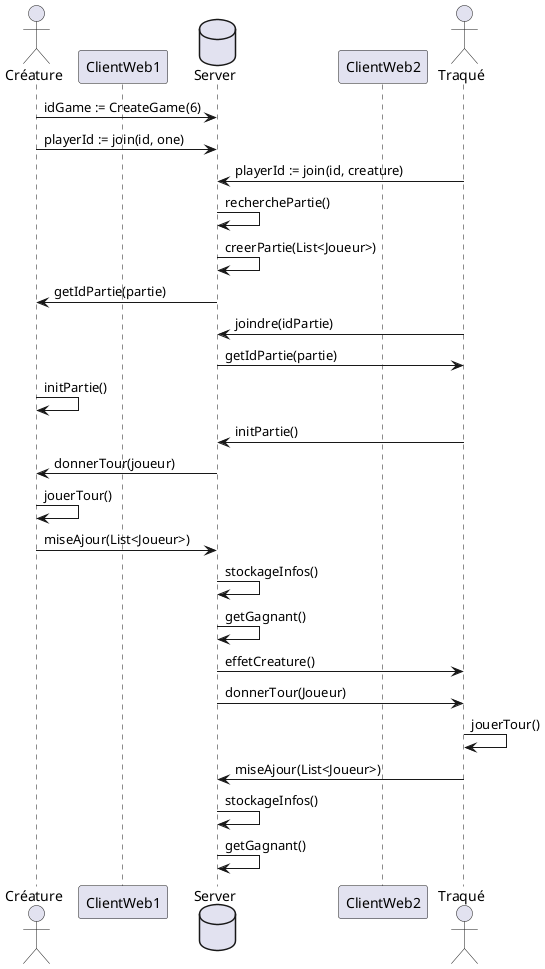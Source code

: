 @startuml

actor Créature
participant ClientWeb1
database Server
participant ClientWeb2
actor Traqué

Créature -> Server : idGame := CreateGame(6)
Créature -> Server : playerId := join(id, one)
Traqué -> Server : playerId := join(id, creature)

Server -> Server : recherchePartie()
Server -> Server : creerPartie(List<Joueur>)
Server -> Créature : getIdPartie(partie)
Traqué -> Server : joindre(idPartie)
Server -> Traqué : getIdPartie(partie)
Créature -> Créature : initPartie()
Traqué -> Server : initPartie()
Server -> Créature : donnerTour(joueur)
Créature -> Créature : jouerTour()
Créature -> Server : miseAjour(List<Joueur>)
Server -> Server : stockageInfos()
Server -> Server : getGagnant()
Server -> Traqué : effetCreature()
Server -> Traqué : donnerTour(Joueur)
Traqué -> Traqué : jouerTour()
Traqué -> Server : miseAjour(List<Joueur>)
Server -> Server : stockageInfos()
Server -> Server : getGagnant()



@enduml
